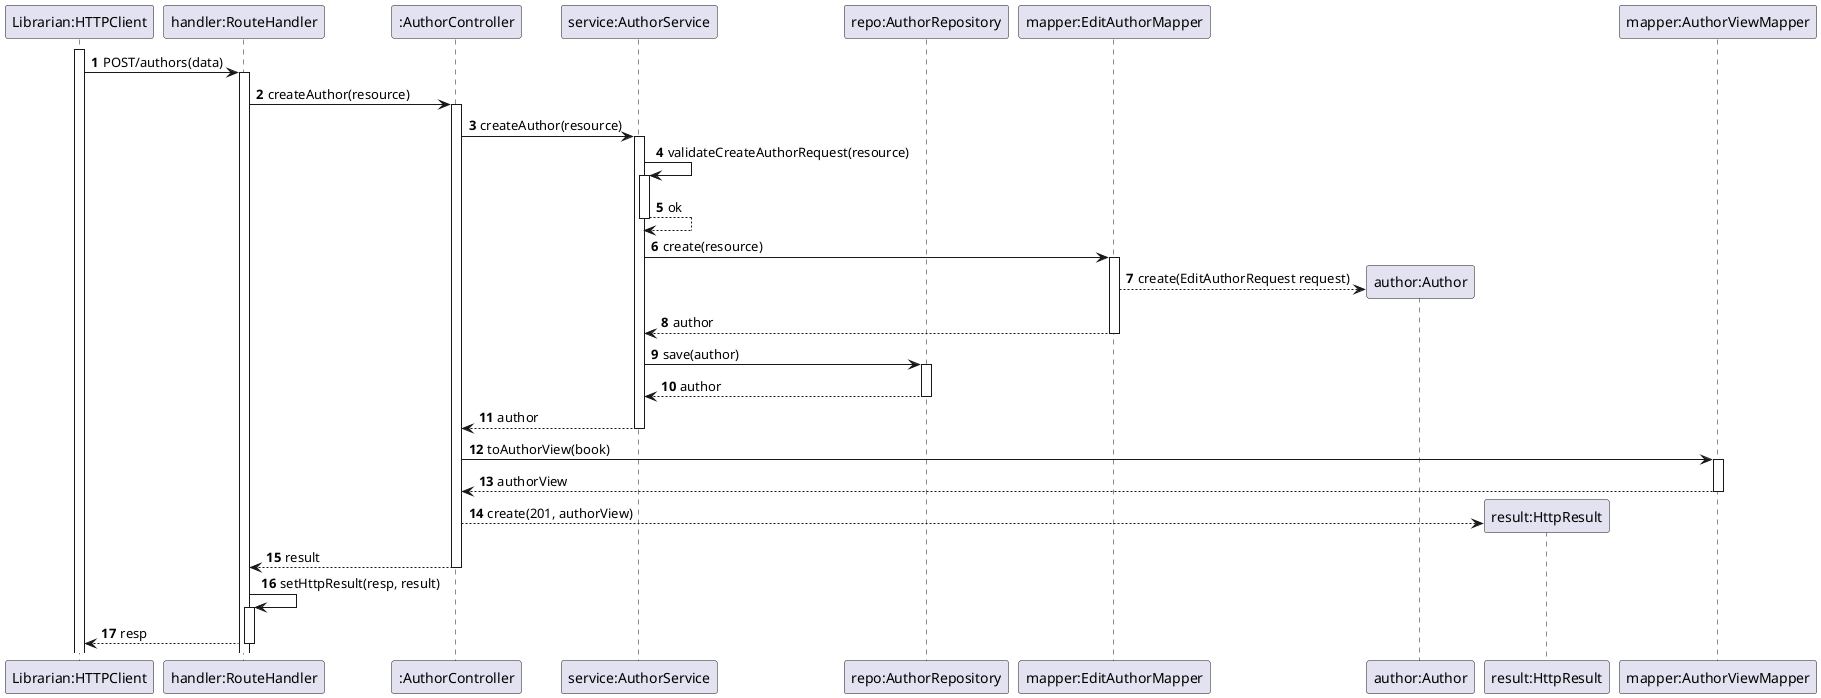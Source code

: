 @startuml

'https://plantuml.com/sequence-diagram

autoactivate on
autonumber

participant "Librarian:HTTPClient" as HTTPClient
participant "handler:RouteHandler" as System
participant ":AuthorController" as Ctrl
participant "service:AuthorService" as Service
participant "repo:AuthorRepository" as Repo
participant "mapper:EditAuthorMapper" as EditAuthorMapper
participant "author:Author" as Author
participant "result:HttpResult" as Result
participant "mapper:AuthorViewMapper" as ViewMapper

activate HTTPClient

HTTPClient -> System: POST/authors(data)
System -> Ctrl: createAuthor(resource)
Ctrl -> Service: createAuthor(resource)
Service -> Service: validateCreateAuthorRequest(resource)
Service --> Service: ok
Service -> EditAuthorMapper: create(resource)
EditAuthorMapper --> Author**: create(EditAuthorRequest request)
EditAuthorMapper --> Service: author
Service -> Repo: save(author)
Repo --> Service: author
Service --> Ctrl: author
Ctrl -> ViewMapper: toAuthorView(book)
ViewMapper --> Ctrl: authorView
Ctrl --> Result**: create(201, authorView)
Ctrl --> System: result
System -> System: setHttpResult(resp, result)
System --> HTTPClient: resp

@enduml